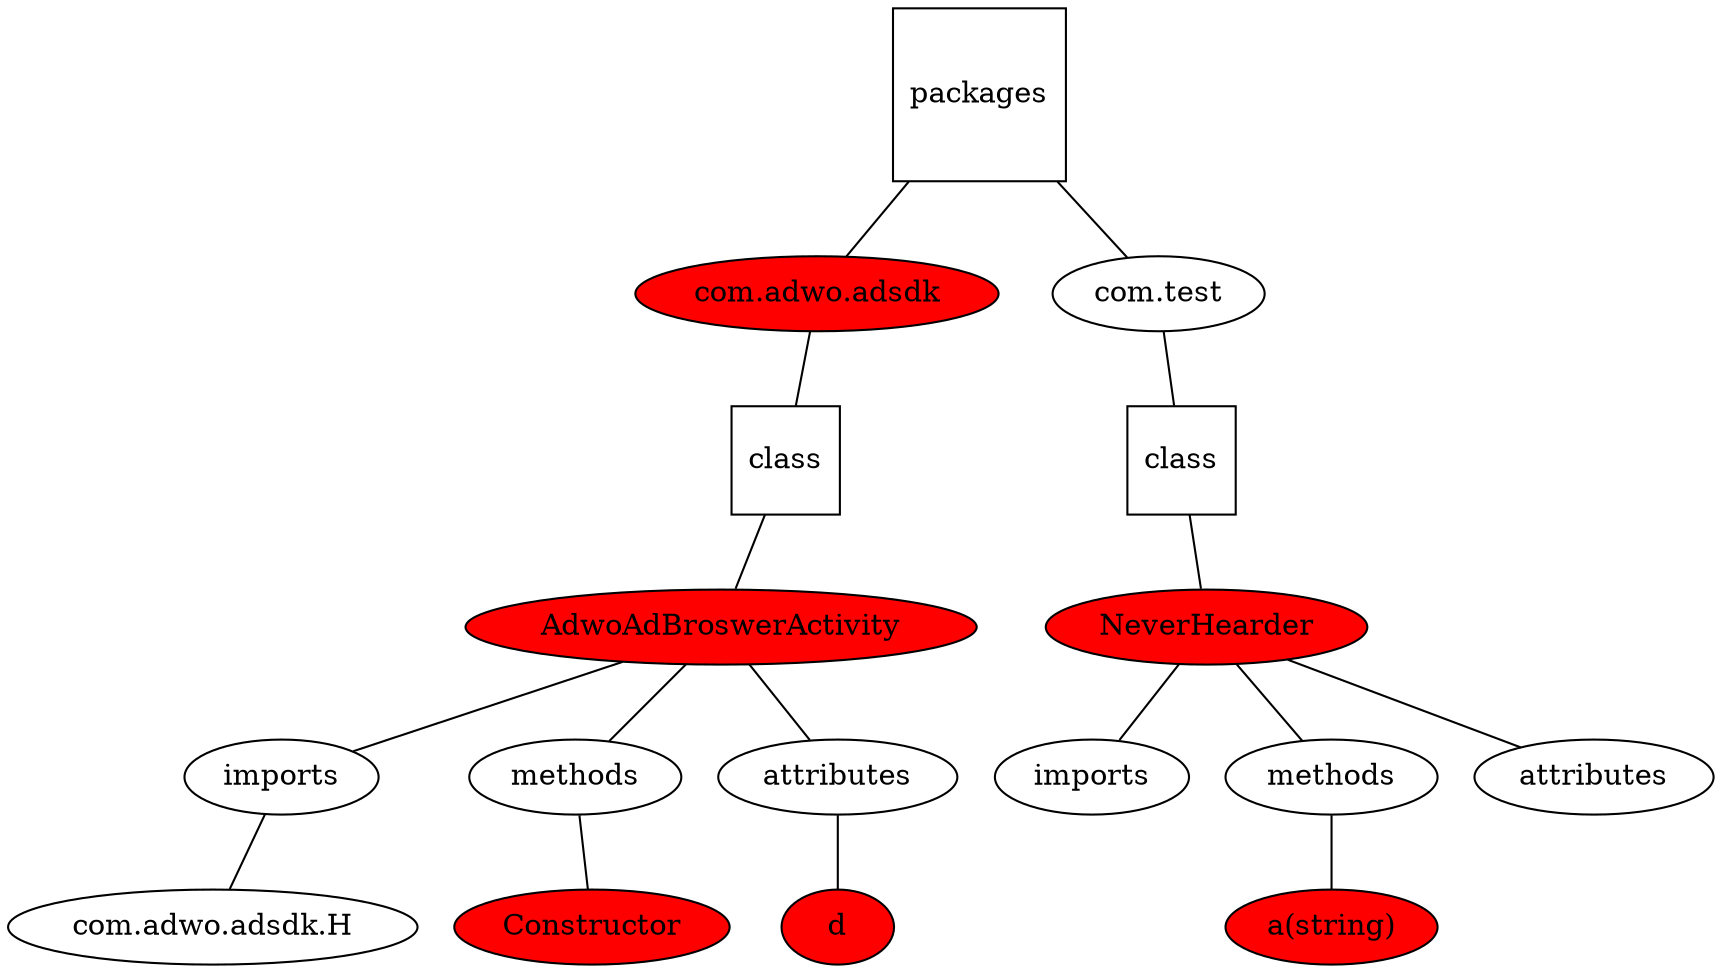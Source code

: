 graph {
	packages [shape=square]
	"com.adwo.adsdk" [fillcolor=red style=filled]
	packages -- "com.adwo.adsdk"
	"classcom.adwo.adsdk" [label=class shape=square]
	"com.adwo.adsdk" -- "classcom.adwo.adsdk"
	AdwoAdBroswerActivity [fillcolor=red style=filled]
	"classcom.adwo.adsdk" -- AdwoAdBroswerActivity
	importsAdwoAdBroswerActivity [label=imports]
	AdwoAdBroswerActivity -- importsAdwoAdBroswerActivity
	"com.adwo.adsdk.H"
	importsAdwoAdBroswerActivity -- "com.adwo.adsdk.H"
	methodsAdwoAdBroswerActivity [label=methods]
	AdwoAdBroswerActivity -- methodsAdwoAdBroswerActivity
	Constructor [fillcolor=red style=filled]
	methodsAdwoAdBroswerActivity -- Constructor
	attributesAdwoAdBroswerActivity [label=attributes]
	AdwoAdBroswerActivity -- attributesAdwoAdBroswerActivity
	d [fillcolor=red style=filled]
	attributesAdwoAdBroswerActivity -- d
	"com.test"
	packages -- "com.test"
	"classcom.test" [label=class shape=square]
	"com.test" -- "classcom.test"
	NeverHearder [fillcolor=red style=filled]
	"classcom.test" -- NeverHearder
	importsNeverHearder [label=imports]
	NeverHearder -- importsNeverHearder
	methodsNeverHearder [label=methods]
	NeverHearder -- methodsNeverHearder
	"a(string)" [fillcolor=red style=filled]
	methodsNeverHearder -- "a(string)"
	attributesNeverHearder [label=attributes]
	NeverHearder -- attributesNeverHearder
}
